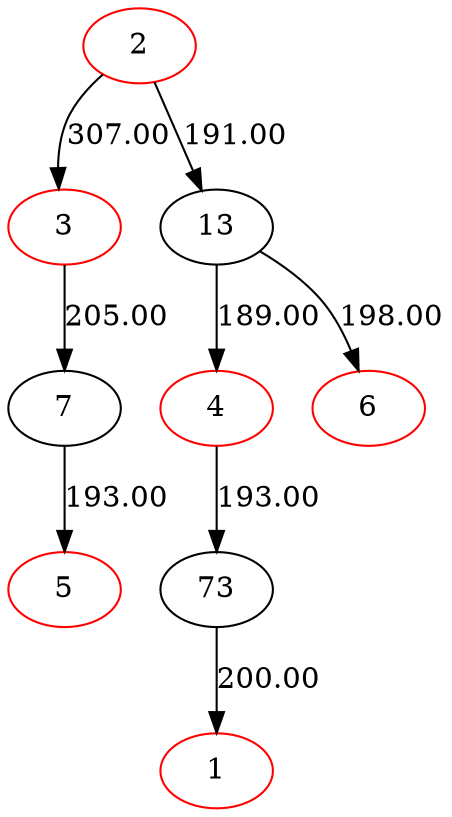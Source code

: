 digraph {
2[color=red]
3[color=red]
7[color=black]
5[color=red]
7->5[label=193.00]
3->7[label=205.00]
2->3[label=307.00]
13[color=black]
4[color=red]
73[color=black]
1[color=red]
73->1[label=200.00]
4->73[label=193.00]
13->4[label=189.00]
6[color=red]
13->6[label=198.00]
2->13[label=191.00]
}